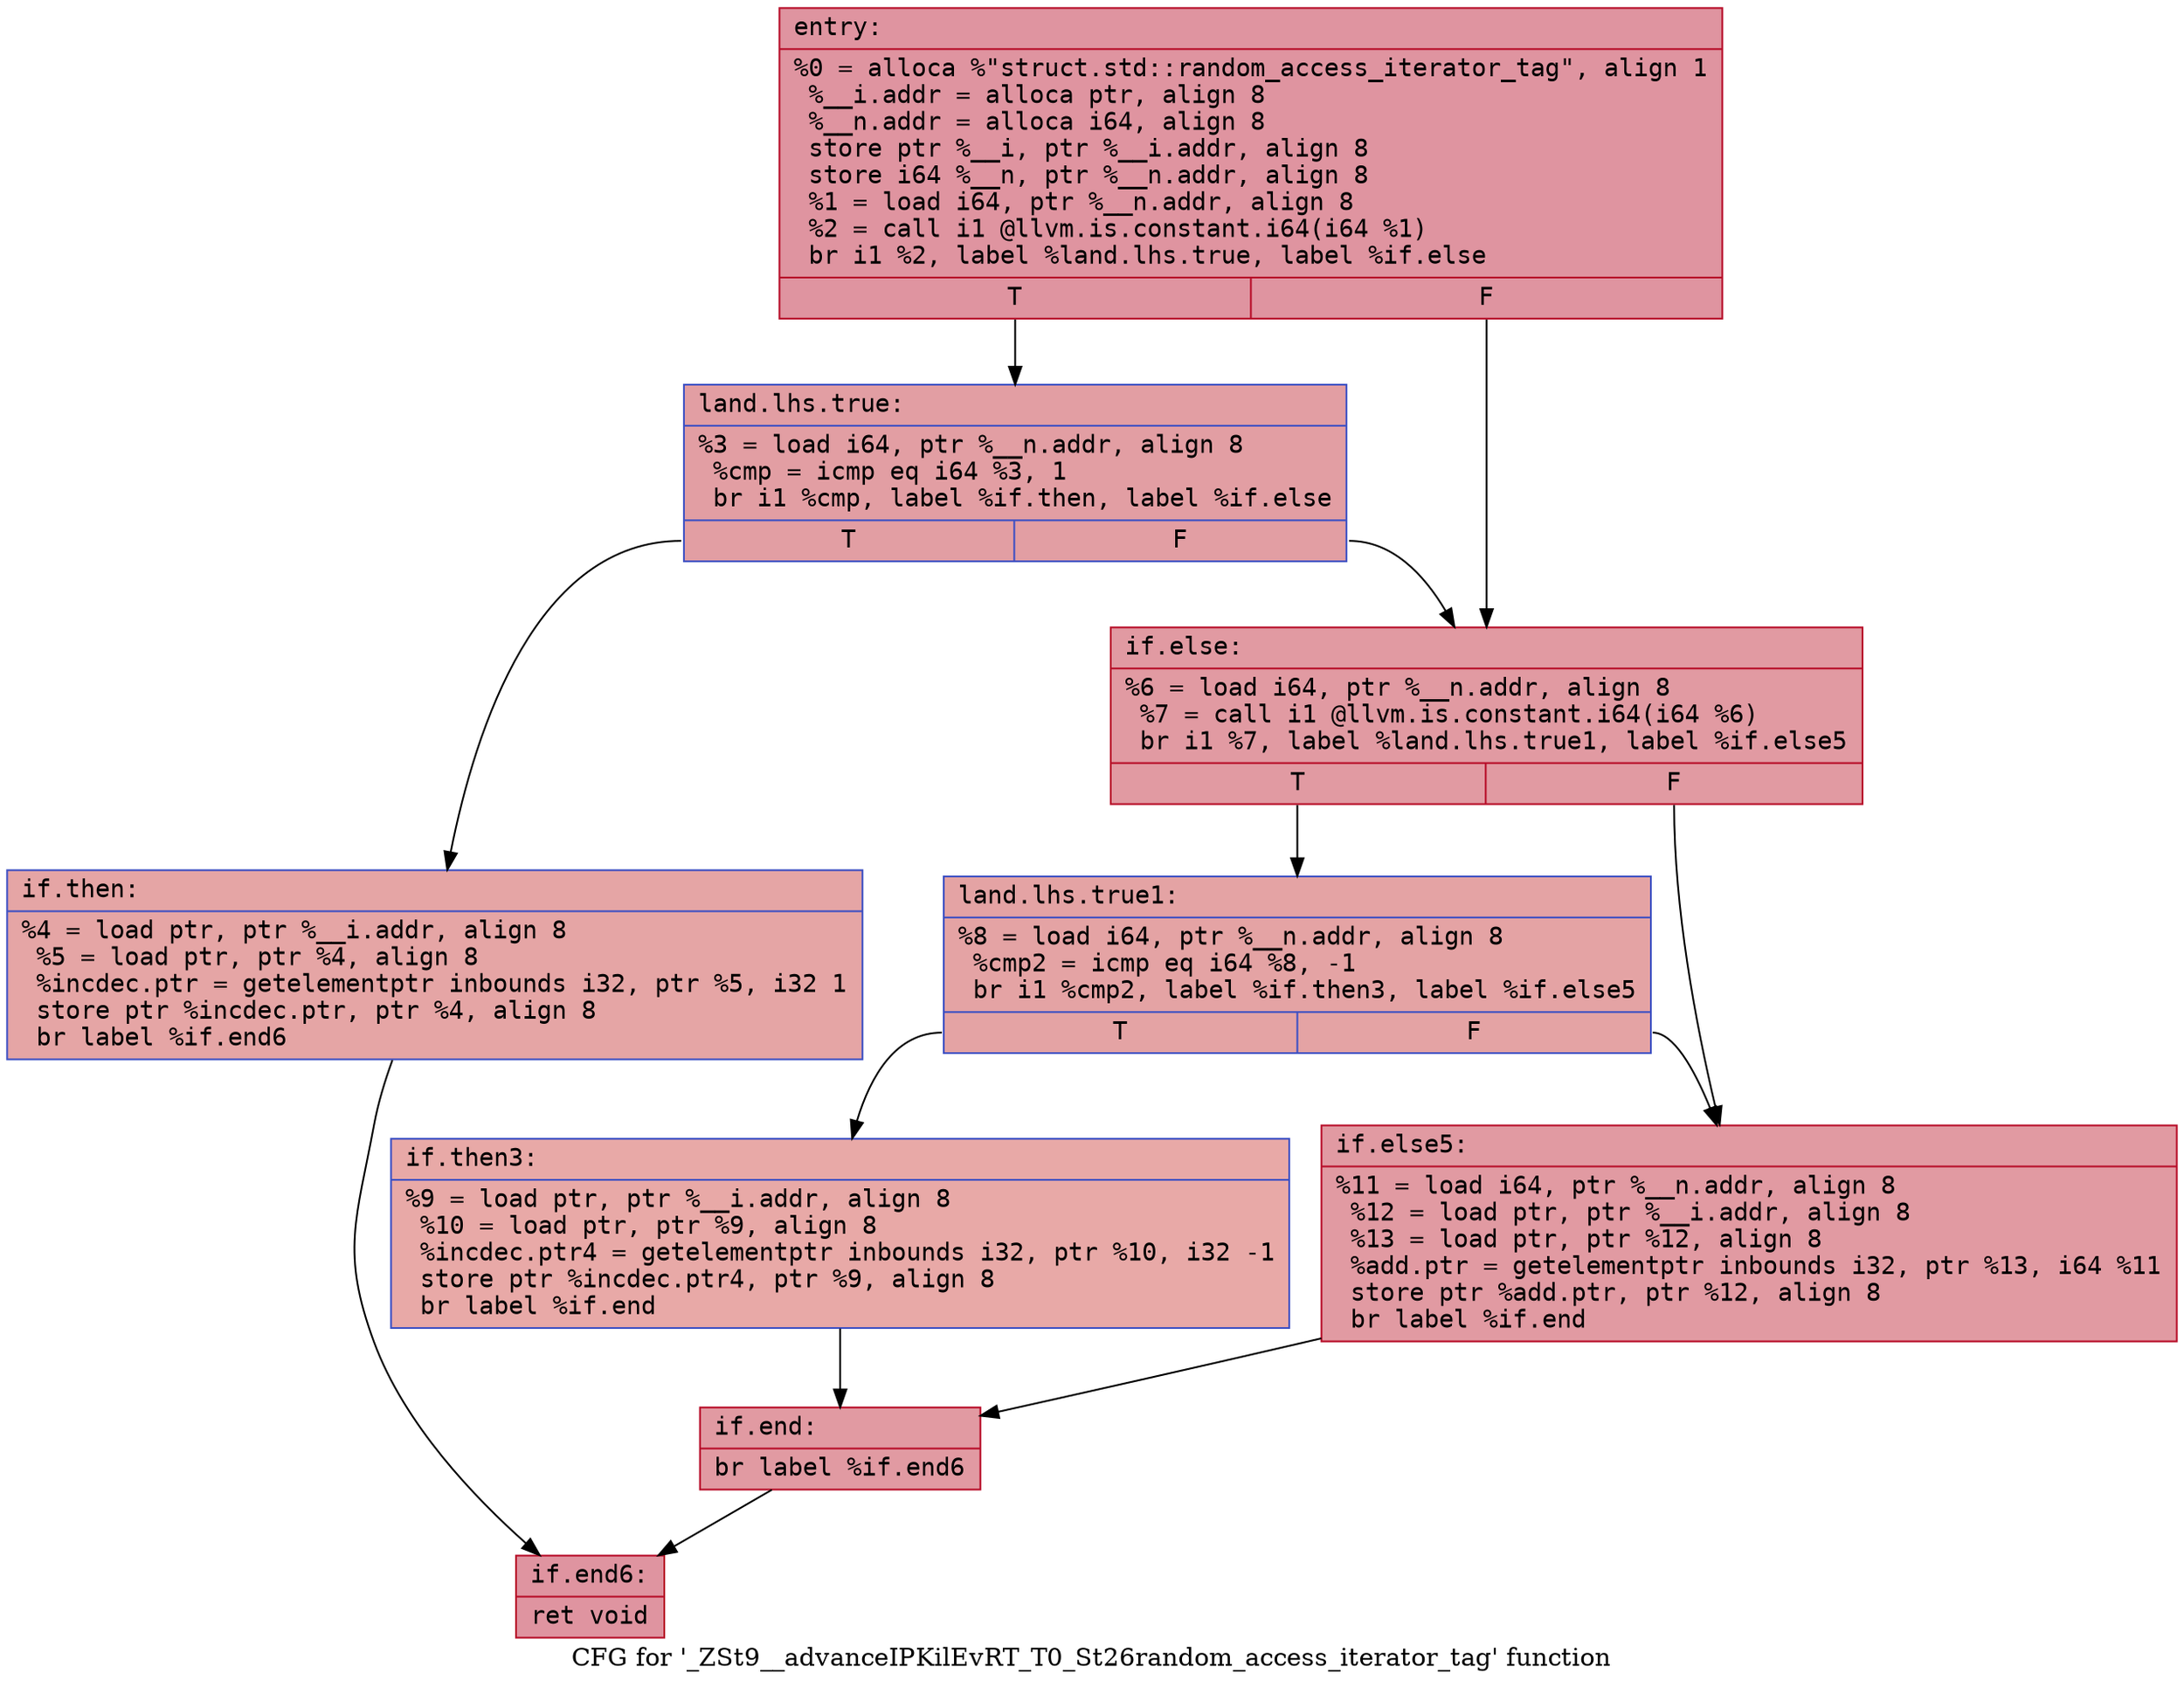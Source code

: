 digraph "CFG for '_ZSt9__advanceIPKilEvRT_T0_St26random_access_iterator_tag' function" {
	label="CFG for '_ZSt9__advanceIPKilEvRT_T0_St26random_access_iterator_tag' function";

	Node0x56307d783ee0 [shape=record,color="#b70d28ff", style=filled, fillcolor="#b70d2870" fontname="Courier",label="{entry:\l|  %0 = alloca %\"struct.std::random_access_iterator_tag\", align 1\l  %__i.addr = alloca ptr, align 8\l  %__n.addr = alloca i64, align 8\l  store ptr %__i, ptr %__i.addr, align 8\l  store i64 %__n, ptr %__n.addr, align 8\l  %1 = load i64, ptr %__n.addr, align 8\l  %2 = call i1 @llvm.is.constant.i64(i64 %1)\l  br i1 %2, label %land.lhs.true, label %if.else\l|{<s0>T|<s1>F}}"];
	Node0x56307d783ee0:s0 -> Node0x56307d784630[tooltip="entry -> land.lhs.true\nProbability 50.00%" ];
	Node0x56307d783ee0:s1 -> Node0x56307d784680[tooltip="entry -> if.else\nProbability 50.00%" ];
	Node0x56307d784630 [shape=record,color="#3d50c3ff", style=filled, fillcolor="#be242e70" fontname="Courier",label="{land.lhs.true:\l|  %3 = load i64, ptr %__n.addr, align 8\l  %cmp = icmp eq i64 %3, 1\l  br i1 %cmp, label %if.then, label %if.else\l|{<s0>T|<s1>F}}"];
	Node0x56307d784630:s0 -> Node0x56307d7848d0[tooltip="land.lhs.true -> if.then\nProbability 50.00%" ];
	Node0x56307d784630:s1 -> Node0x56307d784680[tooltip="land.lhs.true -> if.else\nProbability 50.00%" ];
	Node0x56307d7848d0 [shape=record,color="#3d50c3ff", style=filled, fillcolor="#c5333470" fontname="Courier",label="{if.then:\l|  %4 = load ptr, ptr %__i.addr, align 8\l  %5 = load ptr, ptr %4, align 8\l  %incdec.ptr = getelementptr inbounds i32, ptr %5, i32 1\l  store ptr %incdec.ptr, ptr %4, align 8\l  br label %if.end6\l}"];
	Node0x56307d7848d0 -> Node0x56307d784c60[tooltip="if.then -> if.end6\nProbability 100.00%" ];
	Node0x56307d784680 [shape=record,color="#b70d28ff", style=filled, fillcolor="#bb1b2c70" fontname="Courier",label="{if.else:\l|  %6 = load i64, ptr %__n.addr, align 8\l  %7 = call i1 @llvm.is.constant.i64(i64 %6)\l  br i1 %7, label %land.lhs.true1, label %if.else5\l|{<s0>T|<s1>F}}"];
	Node0x56307d784680:s0 -> Node0x56307d784f30[tooltip="if.else -> land.lhs.true1\nProbability 50.00%" ];
	Node0x56307d784680:s1 -> Node0x56307d784f80[tooltip="if.else -> if.else5\nProbability 50.00%" ];
	Node0x56307d784f30 [shape=record,color="#3d50c3ff", style=filled, fillcolor="#c32e3170" fontname="Courier",label="{land.lhs.true1:\l|  %8 = load i64, ptr %__n.addr, align 8\l  %cmp2 = icmp eq i64 %8, -1\l  br i1 %cmp2, label %if.then3, label %if.else5\l|{<s0>T|<s1>F}}"];
	Node0x56307d784f30:s0 -> Node0x56307d785390[tooltip="land.lhs.true1 -> if.then3\nProbability 37.50%" ];
	Node0x56307d784f30:s1 -> Node0x56307d784f80[tooltip="land.lhs.true1 -> if.else5\nProbability 62.50%" ];
	Node0x56307d785390 [shape=record,color="#3d50c3ff", style=filled, fillcolor="#ca3b3770" fontname="Courier",label="{if.then3:\l|  %9 = load ptr, ptr %__i.addr, align 8\l  %10 = load ptr, ptr %9, align 8\l  %incdec.ptr4 = getelementptr inbounds i32, ptr %10, i32 -1\l  store ptr %incdec.ptr4, ptr %9, align 8\l  br label %if.end\l}"];
	Node0x56307d785390 -> Node0x56307d785730[tooltip="if.then3 -> if.end\nProbability 100.00%" ];
	Node0x56307d784f80 [shape=record,color="#b70d28ff", style=filled, fillcolor="#bb1b2c70" fontname="Courier",label="{if.else5:\l|  %11 = load i64, ptr %__n.addr, align 8\l  %12 = load ptr, ptr %__i.addr, align 8\l  %13 = load ptr, ptr %12, align 8\l  %add.ptr = getelementptr inbounds i32, ptr %13, i64 %11\l  store ptr %add.ptr, ptr %12, align 8\l  br label %if.end\l}"];
	Node0x56307d784f80 -> Node0x56307d785730[tooltip="if.else5 -> if.end\nProbability 100.00%" ];
	Node0x56307d785730 [shape=record,color="#b70d28ff", style=filled, fillcolor="#bb1b2c70" fontname="Courier",label="{if.end:\l|  br label %if.end6\l}"];
	Node0x56307d785730 -> Node0x56307d784c60[tooltip="if.end -> if.end6\nProbability 100.00%" ];
	Node0x56307d784c60 [shape=record,color="#b70d28ff", style=filled, fillcolor="#b70d2870" fontname="Courier",label="{if.end6:\l|  ret void\l}"];
}
